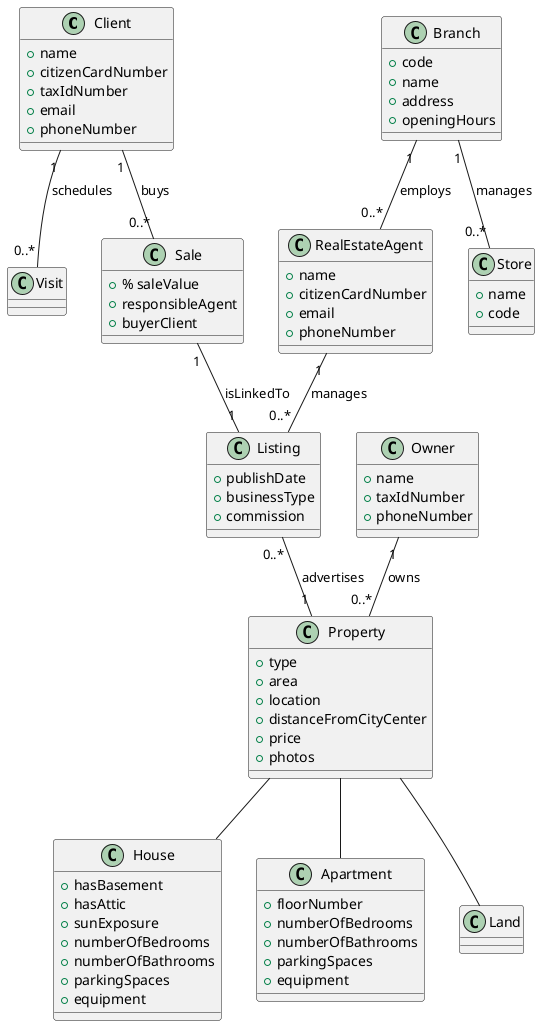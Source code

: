@startuml

class Client {
  +name
  +citizenCardNumber
  +taxIdNumber
  +email
  +phoneNumber
}

class Property {
  +type
  +area
  +location
  +distanceFromCityCenter
  +price
  +photos
}

class House {
  +hasBasement
  +hasAttic
  +sunExposure
  +numberOfBedrooms
  +numberOfBathrooms
  +parkingSpaces
  +equipment
}

class Apartment {
  +floorNumber
  +numberOfBedrooms
  +numberOfBathrooms
  +parkingSpaces
  +equipment
}

class Land {
}

class Owner {
  +name
  +taxIdNumber
  +phoneNumber
}

class RealEstateAgent {
  +name
  +citizenCardNumber
  +email
  +phoneNumber
}

class Listing {
  +publishDate
  +businessType
  +commission
}

class Visit {
}

class Branch {
  +code
  +name
  +address
  +openingHours
}

class Sale {
  +% saleValue
  +responsibleAgent
  +buyerClient
}
class Store{
+name
+code
}

Client "1" -- "0..*" Visit : schedules
Owner "1" -- "0..*" Property : owns
Branch "1" -- "0..*" Store : manages
Property -- House
Property -- Apartment
Property -- Land
RealEstateAgent "1" -- "0..*" Listing : manages
Listing "0..*" -- "1" Property : advertises
Branch "1" -- "0..*" RealEstateAgent : employs
Client "1" -- "0..*" Sale : buys
Sale "1" -- "1" Listing : isLinkedTo

@enduml

